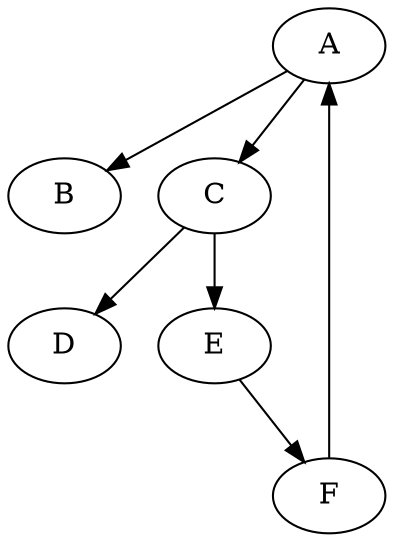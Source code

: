 digraph g {
  A;
  B;
  C;
  D;
  E;
  F;
  A -> B [weight=2];
  A -> C [weight=1];
  C -> D [weight=4];
  C -> E [weight=3];
  E -> F [weight=5];
  F -> A [weight=6];
}